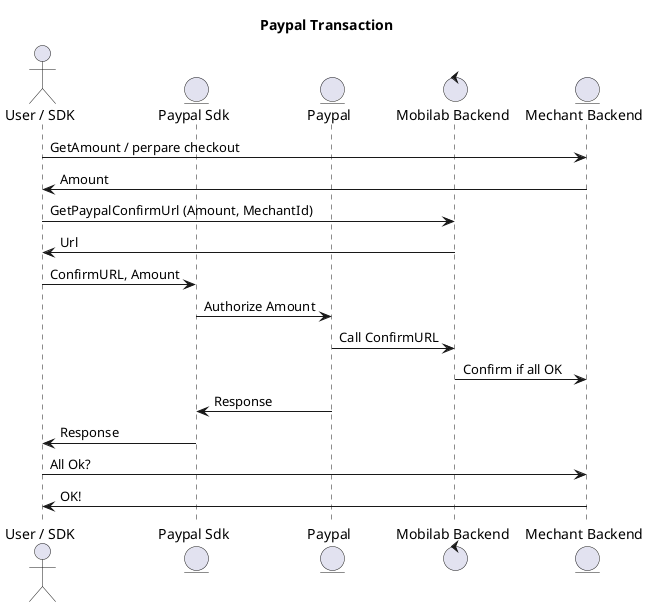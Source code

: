 @startuml

title "Paypal Transaction"

actor "User / SDK" as User
entity "Paypal Sdk" as PAS
entity "Paypal" as PAB
control "Mobilab Backend" as MBE
entity "Mechant Backend" as MEC

User -> MEC: GetAmount / perpare checkout
MEC -> User: Amount
User -> MBE: GetPaypalConfirmUrl (Amount, MechantId)
MBE -> User: Url
User -> PAS: ConfirmURL, Amount
PAS -> PAB: Authorize Amount
PAB -> MBE: Call ConfirmURL
MBE -> MEC: Confirm if all OK 
PAB -> PAS: Response
PAS -> User: Response
User -> MEC: All Ok?
MEC -> User: OK!
@enduml